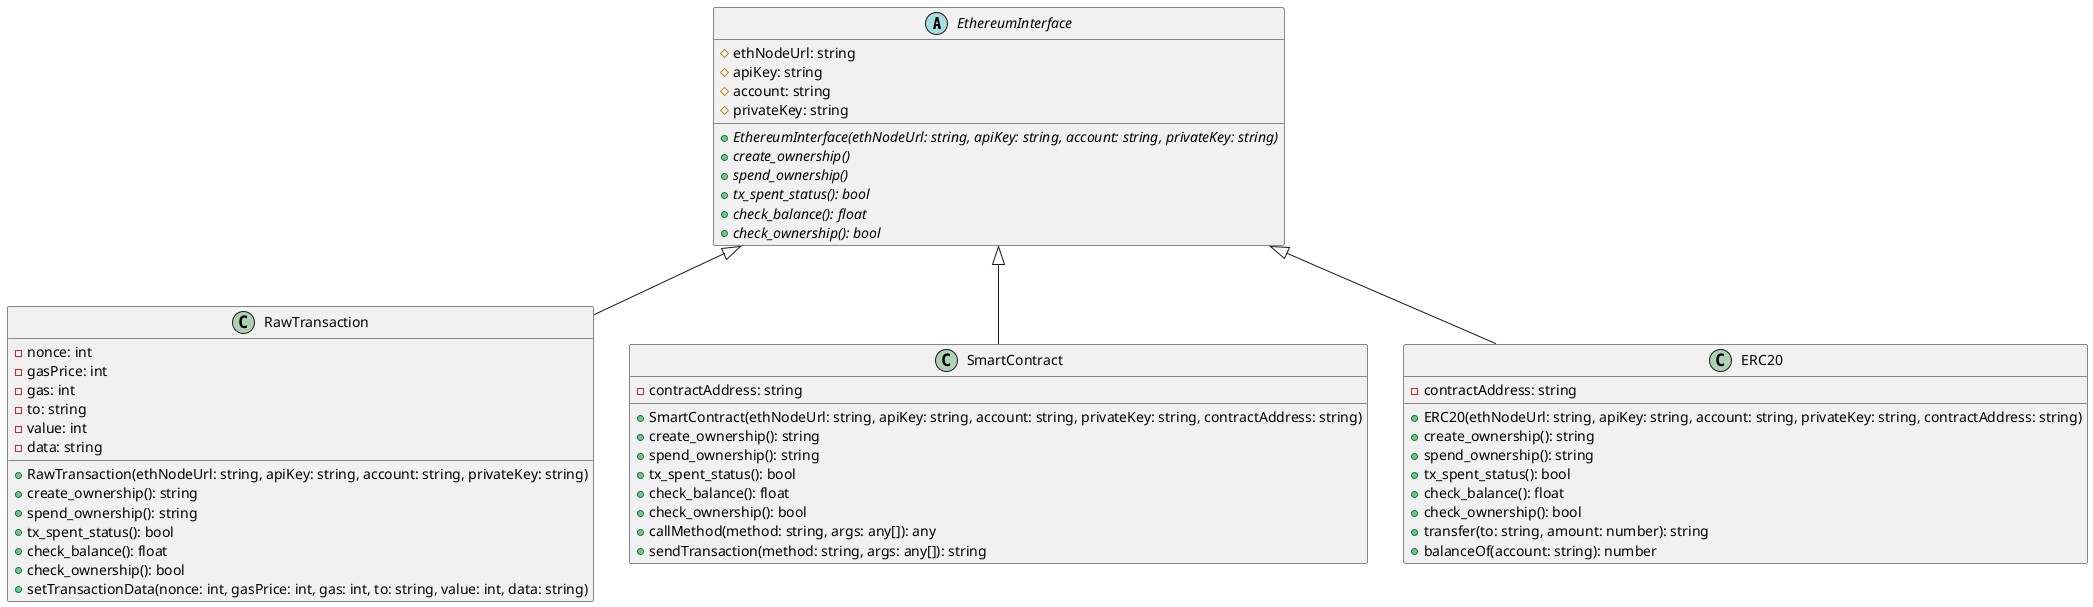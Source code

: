 @startuml

abstract class EthereumInterface {
    # ethNodeUrl: string
    # apiKey: string
    # account: string
    # privateKey: string

    + {abstract} EthereumInterface(ethNodeUrl: string, apiKey: string, account: string, privateKey: string)
    + {abstract} create_ownership()
    + {abstract} spend_ownership()
    + {abstract} tx_spent_status(): bool
    + {abstract} check_balance(): float
    + {abstract} check_ownership(): bool
}

class RawTransaction {
    - nonce: int
    - gasPrice: int
    - gas: int
    - to: string
    - value: int
    - data: string

    + RawTransaction(ethNodeUrl: string, apiKey: string, account: string, privateKey: string)
    + create_ownership(): string
    + spend_ownership(): string
    + tx_spent_status(): bool
    + check_balance(): float
    + check_ownership(): bool
    + setTransactionData(nonce: int, gasPrice: int, gas: int, to: string, value: int, data: string)
}

class SmartContract {
    - contractAddress: string

    + SmartContract(ethNodeUrl: string, apiKey: string, account: string, privateKey: string, contractAddress: string)
    + create_ownership(): string
    + spend_ownership(): string
    + tx_spent_status(): bool
    + check_balance(): float
    + check_ownership(): bool
    + callMethod(method: string, args: any[]): any
    + sendTransaction(method: string, args: any[]): string
}

class ERC20 {
    - contractAddress: string

    + ERC20(ethNodeUrl: string, apiKey: string, account: string, privateKey: string, contractAddress: string)
    + create_ownership(): string
    + spend_ownership(): string
    + tx_spent_status(): bool
    + check_balance(): float
    + check_ownership(): bool
    + transfer(to: string, amount: number): string
    + balanceOf(account: string): number
}

EthereumInterface <|-- RawTransaction
EthereumInterface <|-- SmartContract
EthereumInterface <|-- ERC20

@enduml
